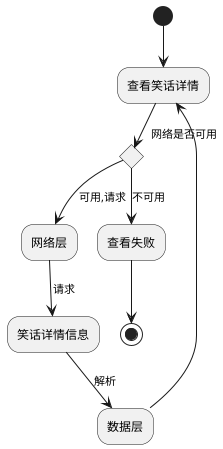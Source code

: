 @startuml
(*)  --> "查看笑话详情"
If "网络是否可用" then
--> [可用,请求] "网络层"
--> [请求] "笑话详情信息"
--> [解析]"数据层"
--> "查看笑话详情"
else
--> [不可用]"查看失败"
Endif
-->(*)
@enduml